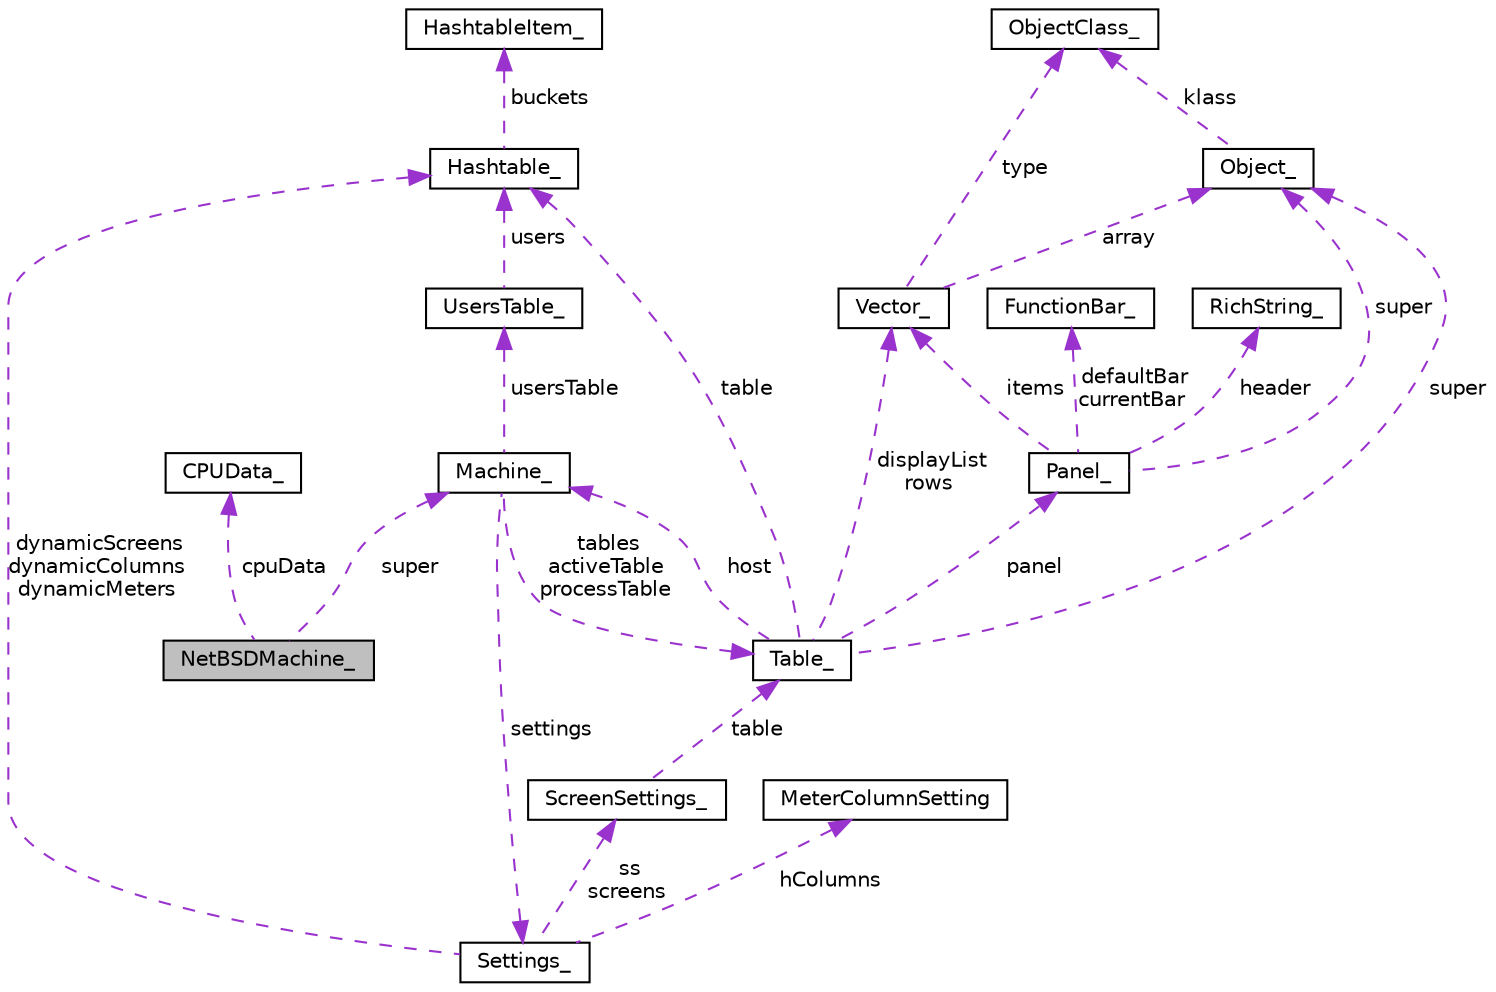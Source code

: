 digraph "NetBSDMachine_"
{
  edge [fontname="Helvetica",fontsize="10",labelfontname="Helvetica",labelfontsize="10"];
  node [fontname="Helvetica",fontsize="10",shape=record];
  Node1 [label="NetBSDMachine_",height=0.2,width=0.4,color="black", fillcolor="grey75", style="filled", fontcolor="black"];
  Node2 -> Node1 [dir="back",color="darkorchid3",fontsize="10",style="dashed",label=" super" ,fontname="Helvetica"];
  Node2 [label="Machine_",height=0.2,width=0.4,color="black", fillcolor="white", style="filled",URL="$structMachine__.html"];
  Node3 -> Node2 [dir="back",color="darkorchid3",fontsize="10",style="dashed",label=" tables\nactiveTable\nprocessTable" ,fontname="Helvetica"];
  Node3 [label="Table_",height=0.2,width=0.4,color="black", fillcolor="white", style="filled",URL="$structTable__.html"];
  Node4 -> Node3 [dir="back",color="darkorchid3",fontsize="10",style="dashed",label=" displayList\nrows" ,fontname="Helvetica"];
  Node4 [label="Vector_",height=0.2,width=0.4,color="black", fillcolor="white", style="filled",URL="$structVector__.html"];
  Node5 -> Node4 [dir="back",color="darkorchid3",fontsize="10",style="dashed",label=" type" ,fontname="Helvetica"];
  Node5 [label="ObjectClass_",height=0.2,width=0.4,color="black", fillcolor="white", style="filled",URL="$structObjectClass__.html"];
  Node6 -> Node4 [dir="back",color="darkorchid3",fontsize="10",style="dashed",label=" array" ,fontname="Helvetica"];
  Node6 [label="Object_",height=0.2,width=0.4,color="black", fillcolor="white", style="filled",URL="$structObject__.html"];
  Node5 -> Node6 [dir="back",color="darkorchid3",fontsize="10",style="dashed",label=" klass" ,fontname="Helvetica"];
  Node2 -> Node3 [dir="back",color="darkorchid3",fontsize="10",style="dashed",label=" host" ,fontname="Helvetica"];
  Node7 -> Node3 [dir="back",color="darkorchid3",fontsize="10",style="dashed",label=" table" ,fontname="Helvetica"];
  Node7 [label="Hashtable_",height=0.2,width=0.4,color="black", fillcolor="white", style="filled",URL="$structHashtable__.html"];
  Node8 -> Node7 [dir="back",color="darkorchid3",fontsize="10",style="dashed",label=" buckets" ,fontname="Helvetica"];
  Node8 [label="HashtableItem_",height=0.2,width=0.4,color="black", fillcolor="white", style="filled",URL="$structHashtableItem__.html"];
  Node9 -> Node3 [dir="back",color="darkorchid3",fontsize="10",style="dashed",label=" panel" ,fontname="Helvetica"];
  Node9 [label="Panel_",height=0.2,width=0.4,color="black", fillcolor="white", style="filled",URL="$structPanel__.html"];
  Node4 -> Node9 [dir="back",color="darkorchid3",fontsize="10",style="dashed",label=" items" ,fontname="Helvetica"];
  Node10 -> Node9 [dir="back",color="darkorchid3",fontsize="10",style="dashed",label=" header" ,fontname="Helvetica"];
  Node10 [label="RichString_",height=0.2,width=0.4,color="black", fillcolor="white", style="filled",URL="$structRichString__.html"];
  Node11 -> Node9 [dir="back",color="darkorchid3",fontsize="10",style="dashed",label=" defaultBar\ncurrentBar" ,fontname="Helvetica"];
  Node11 [label="FunctionBar_",height=0.2,width=0.4,color="black", fillcolor="white", style="filled",URL="$structFunctionBar__.html"];
  Node6 -> Node9 [dir="back",color="darkorchid3",fontsize="10",style="dashed",label=" super" ,fontname="Helvetica"];
  Node6 -> Node3 [dir="back",color="darkorchid3",fontsize="10",style="dashed",label=" super" ,fontname="Helvetica"];
  Node12 -> Node2 [dir="back",color="darkorchid3",fontsize="10",style="dashed",label=" settings" ,fontname="Helvetica"];
  Node12 [label="Settings_",height=0.2,width=0.4,color="black", fillcolor="white", style="filled",URL="$structSettings__.html"];
  Node13 -> Node12 [dir="back",color="darkorchid3",fontsize="10",style="dashed",label=" ss\nscreens" ,fontname="Helvetica"];
  Node13 [label="ScreenSettings_",height=0.2,width=0.4,color="black", fillcolor="white", style="filled",URL="$structScreenSettings__.html"];
  Node3 -> Node13 [dir="back",color="darkorchid3",fontsize="10",style="dashed",label=" table" ,fontname="Helvetica"];
  Node7 -> Node12 [dir="back",color="darkorchid3",fontsize="10",style="dashed",label=" dynamicScreens\ndynamicColumns\ndynamicMeters" ,fontname="Helvetica"];
  Node14 -> Node12 [dir="back",color="darkorchid3",fontsize="10",style="dashed",label=" hColumns" ,fontname="Helvetica"];
  Node14 [label="MeterColumnSetting",height=0.2,width=0.4,color="black", fillcolor="white", style="filled",URL="$structMeterColumnSetting.html"];
  Node15 -> Node2 [dir="back",color="darkorchid3",fontsize="10",style="dashed",label=" usersTable" ,fontname="Helvetica"];
  Node15 [label="UsersTable_",height=0.2,width=0.4,color="black", fillcolor="white", style="filled",URL="$structUsersTable__.html"];
  Node7 -> Node15 [dir="back",color="darkorchid3",fontsize="10",style="dashed",label=" users" ,fontname="Helvetica"];
  Node16 -> Node1 [dir="back",color="darkorchid3",fontsize="10",style="dashed",label=" cpuData" ,fontname="Helvetica"];
  Node16 [label="CPUData_",height=0.2,width=0.4,color="black", fillcolor="white", style="filled",URL="$structCPUData__.html"];
}
